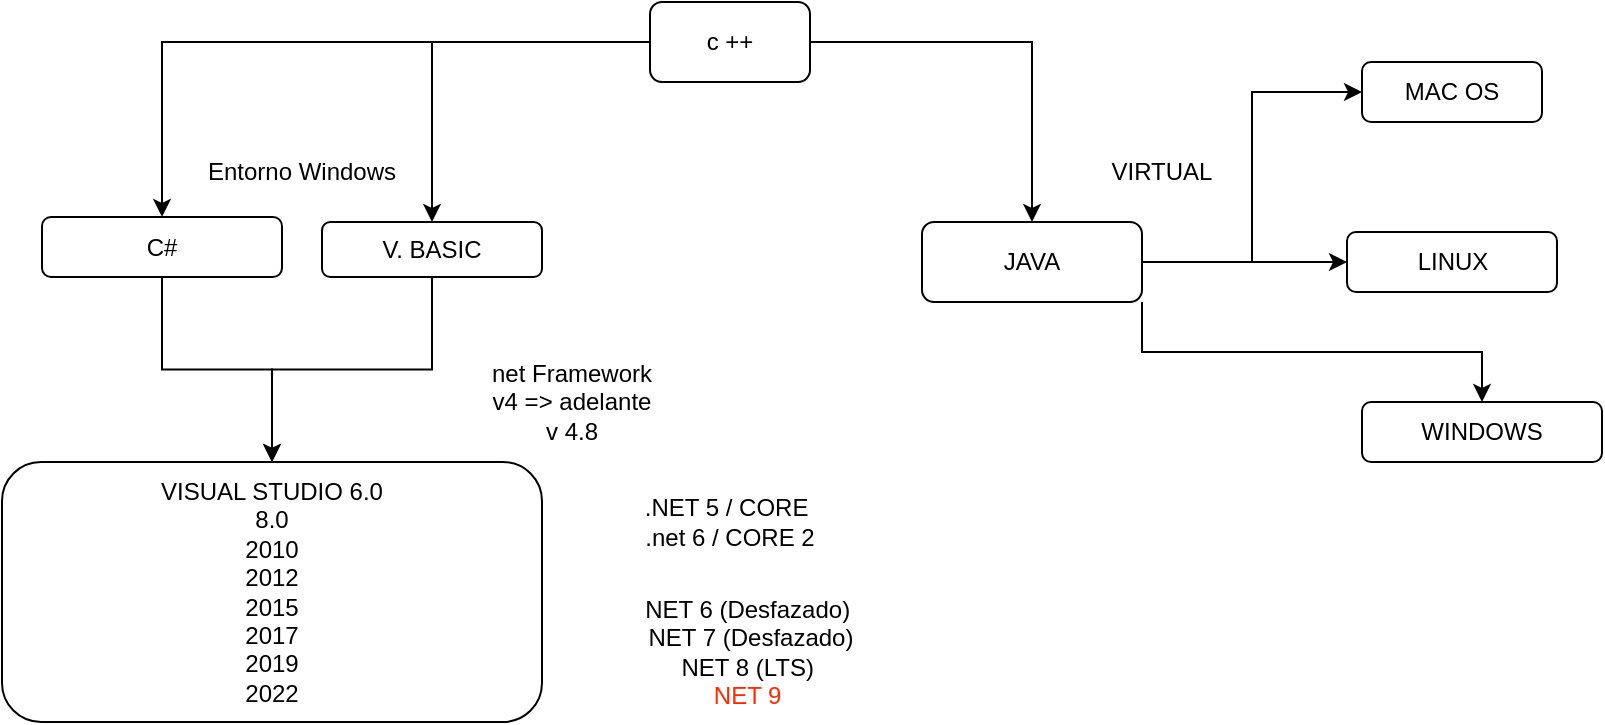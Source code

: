 <mxfile version="20.3.0" type="device" pages="2"><diagram id="q1V2aB8ZC-vL84Ey_VpW" name="HISTORIA"><mxGraphModel dx="981" dy="597" grid="1" gridSize="10" guides="1" tooltips="1" connect="1" arrows="1" fold="1" page="1" pageScale="1" pageWidth="827" pageHeight="1169" math="0" shadow="0"><root><mxCell id="0"/><mxCell id="1" parent="0"/><mxCell id="L535Mx0fg7tYFSCE0tfp-3" value="" style="edgeStyle=orthogonalEdgeStyle;rounded=0;orthogonalLoop=1;jettySize=auto;html=1;" edge="1" parent="1" source="L535Mx0fg7tYFSCE0tfp-1" target="L535Mx0fg7tYFSCE0tfp-2"><mxGeometry relative="1" as="geometry"/></mxCell><mxCell id="L535Mx0fg7tYFSCE0tfp-5" value="" style="edgeStyle=orthogonalEdgeStyle;rounded=0;orthogonalLoop=1;jettySize=auto;html=1;" edge="1" parent="1" source="L535Mx0fg7tYFSCE0tfp-1" target="L535Mx0fg7tYFSCE0tfp-4"><mxGeometry relative="1" as="geometry"/></mxCell><mxCell id="L535Mx0fg7tYFSCE0tfp-14" value="" style="edgeStyle=orthogonalEdgeStyle;rounded=0;orthogonalLoop=1;jettySize=auto;html=1;" edge="1" parent="1" source="L535Mx0fg7tYFSCE0tfp-1" target="L535Mx0fg7tYFSCE0tfp-13"><mxGeometry relative="1" as="geometry"/></mxCell><mxCell id="L535Mx0fg7tYFSCE0tfp-1" value="c ++" style="rounded=1;whiteSpace=wrap;html=1;" vertex="1" parent="1"><mxGeometry x="334" y="30" width="80" height="40" as="geometry"/></mxCell><mxCell id="L535Mx0fg7tYFSCE0tfp-18" style="edgeStyle=orthogonalEdgeStyle;rounded=0;orthogonalLoop=1;jettySize=auto;html=1;entryX=0.5;entryY=0;entryDx=0;entryDy=0;" edge="1" parent="1" source="L535Mx0fg7tYFSCE0tfp-2" target="L535Mx0fg7tYFSCE0tfp-17"><mxGeometry relative="1" as="geometry"/></mxCell><mxCell id="L535Mx0fg7tYFSCE0tfp-2" value="C#" style="whiteSpace=wrap;html=1;rounded=1;" vertex="1" parent="1"><mxGeometry x="30" y="137.5" width="120" height="30" as="geometry"/></mxCell><mxCell id="L535Mx0fg7tYFSCE0tfp-7" value="" style="edgeStyle=orthogonalEdgeStyle;rounded=0;orthogonalLoop=1;jettySize=auto;html=1;entryX=0;entryY=0.5;entryDx=0;entryDy=0;" edge="1" parent="1" source="L535Mx0fg7tYFSCE0tfp-4" target="L535Mx0fg7tYFSCE0tfp-6"><mxGeometry relative="1" as="geometry"/></mxCell><mxCell id="L535Mx0fg7tYFSCE0tfp-9" value="" style="edgeStyle=orthogonalEdgeStyle;rounded=0;orthogonalLoop=1;jettySize=auto;html=1;" edge="1" parent="1" source="L535Mx0fg7tYFSCE0tfp-4" target="L535Mx0fg7tYFSCE0tfp-8"><mxGeometry relative="1" as="geometry"/></mxCell><mxCell id="L535Mx0fg7tYFSCE0tfp-11" value="" style="edgeStyle=orthogonalEdgeStyle;rounded=0;orthogonalLoop=1;jettySize=auto;html=1;exitX=1;exitY=1;exitDx=0;exitDy=0;" edge="1" parent="1" source="L535Mx0fg7tYFSCE0tfp-4" target="L535Mx0fg7tYFSCE0tfp-10"><mxGeometry relative="1" as="geometry"/></mxCell><mxCell id="L535Mx0fg7tYFSCE0tfp-4" value="JAVA" style="whiteSpace=wrap;html=1;rounded=1;" vertex="1" parent="1"><mxGeometry x="470" y="140" width="110" height="40" as="geometry"/></mxCell><mxCell id="L535Mx0fg7tYFSCE0tfp-6" value="MAC OS" style="whiteSpace=wrap;html=1;rounded=1;" vertex="1" parent="1"><mxGeometry x="690" y="60" width="90" height="30" as="geometry"/></mxCell><mxCell id="L535Mx0fg7tYFSCE0tfp-8" value="LINUX" style="whiteSpace=wrap;html=1;rounded=1;" vertex="1" parent="1"><mxGeometry x="682.5" y="145" width="105" height="30" as="geometry"/></mxCell><mxCell id="L535Mx0fg7tYFSCE0tfp-10" value="WINDOWS" style="whiteSpace=wrap;html=1;rounded=1;" vertex="1" parent="1"><mxGeometry x="690" y="230" width="120" height="30" as="geometry"/></mxCell><mxCell id="L535Mx0fg7tYFSCE0tfp-12" value="VIRTUAL" style="text;html=1;strokeColor=none;fillColor=none;align=center;verticalAlign=middle;whiteSpace=wrap;rounded=0;" vertex="1" parent="1"><mxGeometry x="560" y="100" width="60" height="30" as="geometry"/></mxCell><mxCell id="L535Mx0fg7tYFSCE0tfp-19" style="edgeStyle=orthogonalEdgeStyle;rounded=0;orthogonalLoop=1;jettySize=auto;html=1;entryX=0.5;entryY=0;entryDx=0;entryDy=0;" edge="1" parent="1" source="L535Mx0fg7tYFSCE0tfp-13" target="L535Mx0fg7tYFSCE0tfp-17"><mxGeometry relative="1" as="geometry"/></mxCell><mxCell id="L535Mx0fg7tYFSCE0tfp-13" value="V. BASIC" style="whiteSpace=wrap;html=1;rounded=1;" vertex="1" parent="1"><mxGeometry x="170" y="140" width="110" height="27.5" as="geometry"/></mxCell><mxCell id="L535Mx0fg7tYFSCE0tfp-16" value="Entorno Windows" style="text;html=1;strokeColor=none;fillColor=none;align=center;verticalAlign=middle;whiteSpace=wrap;rounded=0;" vertex="1" parent="1"><mxGeometry x="110" y="100" width="100" height="30" as="geometry"/></mxCell><mxCell id="L535Mx0fg7tYFSCE0tfp-17" value="VISUAL STUDIO 6.0&lt;br&gt;8.0&lt;br&gt;2010&lt;br&gt;2012&lt;br&gt;2015&lt;br&gt;2017&lt;br&gt;2019&lt;br&gt;2022" style="rounded=1;whiteSpace=wrap;html=1;" vertex="1" parent="1"><mxGeometry x="10" y="260" width="270" height="130" as="geometry"/></mxCell><mxCell id="L535Mx0fg7tYFSCE0tfp-20" value="net Framework&lt;br&gt;v4 =&amp;gt; adelante&lt;br&gt;v 4.8" style="text;html=1;strokeColor=none;fillColor=none;align=center;verticalAlign=middle;whiteSpace=wrap;rounded=0;" vertex="1" parent="1"><mxGeometry x="220" y="210" width="150" height="40" as="geometry"/></mxCell><mxCell id="L535Mx0fg7tYFSCE0tfp-21" value=".NET 5 / CORE&amp;nbsp;&lt;br&gt;.net 6 / CORE 2" style="text;html=1;strokeColor=none;fillColor=none;align=center;verticalAlign=middle;whiteSpace=wrap;rounded=0;" vertex="1" parent="1"><mxGeometry x="299" y="270" width="150" height="40" as="geometry"/></mxCell><mxCell id="L535Mx0fg7tYFSCE0tfp-22" value="NET 6 (Desfazado)&amp;nbsp;&lt;br&gt;NET 7 (Desfazado)&lt;br&gt;NET 8 (LTS)&amp;nbsp;&lt;br&gt;&lt;font color=&quot;#ff2a00&quot;&gt;NET 9&amp;nbsp;&lt;/font&gt;" style="text;html=1;strokeColor=none;fillColor=none;align=center;verticalAlign=middle;whiteSpace=wrap;rounded=0;" vertex="1" parent="1"><mxGeometry x="299" y="320" width="171" height="70" as="geometry"/></mxCell></root></mxGraphModel></diagram><diagram id="C17dvnbcmOTD8ElJ9CDl" name="TIPOS DE APLICACIONES"><mxGraphModel dx="1422" dy="865" grid="1" gridSize="10" guides="1" tooltips="1" connect="1" arrows="1" fold="1" page="1" pageScale="1" pageWidth="827" pageHeight="1169" math="0" shadow="0"><root><mxCell id="0"/><mxCell id="1" parent="0"/><mxCell id="WORLnO7P15zmLxOM4WIn-1" value="&lt;font color=&quot;#000000&quot;&gt;C#&lt;/font&gt;" style="rounded=1;whiteSpace=wrap;html=1;fontColor=#FF2A00;" vertex="1" parent="1"><mxGeometry x="369" y="10" width="90" height="40" as="geometry"/></mxCell><mxCell id="WORLnO7P15zmLxOM4WIn-4" value="" style="edgeStyle=orthogonalEdgeStyle;rounded=0;orthogonalLoop=1;jettySize=auto;html=1;fontColor=#000000;" edge="1" parent="1" source="WORLnO7P15zmLxOM4WIn-2" target="WORLnO7P15zmLxOM4WIn-3"><mxGeometry relative="1" as="geometry"/></mxCell><mxCell id="WORLnO7P15zmLxOM4WIn-6" value="" style="edgeStyle=orthogonalEdgeStyle;rounded=0;orthogonalLoop=1;jettySize=auto;html=1;fontColor=#000000;" edge="1" parent="1" source="WORLnO7P15zmLxOM4WIn-2" target="WORLnO7P15zmLxOM4WIn-5"><mxGeometry relative="1" as="geometry"/></mxCell><mxCell id="WORLnO7P15zmLxOM4WIn-2" value="APP CONSOLA" style="rounded=1;whiteSpace=wrap;html=1;fontColor=#000000;" vertex="1" parent="1"><mxGeometry x="110" y="150" width="120" height="40" as="geometry"/></mxCell><mxCell id="WORLnO7P15zmLxOM4WIn-3" value="NORMALES&lt;br&gt;BATCH" style="whiteSpace=wrap;html=1;fontColor=#000000;rounded=1;" vertex="1" parent="1"><mxGeometry x="10" y="320" width="120" height="60" as="geometry"/></mxCell><mxCell id="WORLnO7P15zmLxOM4WIn-5" value="SEGUNDO PLANO&lt;br&gt;WORK SERVICES" style="whiteSpace=wrap;html=1;fontColor=#000000;rounded=1;" vertex="1" parent="1"><mxGeometry x="200" y="320" width="120" height="60" as="geometry"/></mxCell><mxCell id="WORLnO7P15zmLxOM4WIn-9" value="Cada cierto tiempo" style="edgeStyle=orthogonalEdgeStyle;rounded=0;orthogonalLoop=1;jettySize=auto;html=1;entryX=1;entryY=0.75;entryDx=0;entryDy=0;fontColor=#000000;exitX=0.5;exitY=1;exitDx=0;exitDy=0;" edge="1" parent="1" source="WORLnO7P15zmLxOM4WIn-5" target="WORLnO7P15zmLxOM4WIn-5"><mxGeometry relative="1" as="geometry"/></mxCell><mxCell id="WORLnO7P15zmLxOM4WIn-11" style="edgeStyle=orthogonalEdgeStyle;rounded=0;orthogonalLoop=1;jettySize=auto;html=1;fontColor=#000000;" edge="1" parent="1" source="WORLnO7P15zmLxOM4WIn-10" target="WORLnO7P15zmLxOM4WIn-3"><mxGeometry relative="1" as="geometry"/></mxCell><mxCell id="WORLnO7P15zmLxOM4WIn-10" value="Actor" style="shape=umlActor;verticalLabelPosition=bottom;verticalAlign=top;html=1;outlineConnect=0;fontColor=#000000;" vertex="1" parent="1"><mxGeometry x="55" y="525" width="30" height="60" as="geometry"/></mxCell><mxCell id="WORLnO7P15zmLxOM4WIn-15" value="" style="edgeStyle=orthogonalEdgeStyle;rounded=0;orthogonalLoop=1;jettySize=auto;html=1;fontColor=#000000;" edge="1" parent="1" source="WORLnO7P15zmLxOM4WIn-13" target="WORLnO7P15zmLxOM4WIn-14"><mxGeometry relative="1" as="geometry"/></mxCell><mxCell id="WORLnO7P15zmLxOM4WIn-13" value="APP ESCRITORIO" style="rounded=1;whiteSpace=wrap;html=1;fontColor=#000000;" vertex="1" parent="1"><mxGeometry x="380" y="140" width="120" height="60" as="geometry"/></mxCell><mxCell id="WORLnO7P15zmLxOM4WIn-14" value="WINDDOWS FORM" style="whiteSpace=wrap;html=1;fontColor=#000000;rounded=1;" vertex="1" parent="1"><mxGeometry x="380" y="280" width="120" height="60" as="geometry"/></mxCell><mxCell id="WORLnO7P15zmLxOM4WIn-18" value="" style="edgeStyle=orthogonalEdgeStyle;rounded=0;orthogonalLoop=1;jettySize=auto;html=1;fontColor=#000000;" edge="1" parent="1" source="WORLnO7P15zmLxOM4WIn-16" target="WORLnO7P15zmLxOM4WIn-17"><mxGeometry relative="1" as="geometry"/></mxCell><mxCell id="WORLnO7P15zmLxOM4WIn-16" value="APP&amp;nbsp;&lt;br&gt;BACK END" style="rounded=1;whiteSpace=wrap;html=1;fontColor=#000000;" vertex="1" parent="1"><mxGeometry x="820" y="130" width="120" height="60" as="geometry"/></mxCell><mxCell id="WORLnO7P15zmLxOM4WIn-20" value="" style="edgeStyle=orthogonalEdgeStyle;rounded=0;orthogonalLoop=1;jettySize=auto;html=1;fontColor=#000000;" edge="1" parent="1" source="WORLnO7P15zmLxOM4WIn-17" target="WORLnO7P15zmLxOM4WIn-19"><mxGeometry relative="1" as="geometry"/></mxCell><mxCell id="WORLnO7P15zmLxOM4WIn-17" value="END POINT'S&lt;br&gt;API'S" style="whiteSpace=wrap;html=1;fontColor=#000000;rounded=1;" vertex="1" parent="1"><mxGeometry x="820" y="270" width="120" height="60" as="geometry"/></mxCell><mxCell id="WORLnO7P15zmLxOM4WIn-22" value="" style="edgeStyle=orthogonalEdgeStyle;rounded=0;orthogonalLoop=1;jettySize=auto;html=1;fontColor=#000000;" edge="1" parent="1" source="WORLnO7P15zmLxOM4WIn-19" target="WORLnO7P15zmLxOM4WIn-21"><mxGeometry relative="1" as="geometry"/></mxCell><mxCell id="WORLnO7P15zmLxOM4WIn-19" value="WWW.GalaxyTraining.com.pe/cursos/&lt;br&gt;netDeveloper/2025-04/listar-alumnos" style="whiteSpace=wrap;html=1;fontColor=#000000;rounded=1;" vertex="1" parent="1"><mxGeometry x="700" y="410" width="235" height="50" as="geometry"/></mxCell><mxCell id="WORLnO7P15zmLxOM4WIn-21" value="Retorna la lista de alumnos" style="whiteSpace=wrap;html=1;fontColor=#000000;rounded=1;" vertex="1" parent="1"><mxGeometry x="757.5" y="535" width="120" height="60" as="geometry"/></mxCell><mxCell id="WORLnO7P15zmLxOM4WIn-23" value="" style="edgeStyle=orthogonalEdgeStyle;rounded=0;orthogonalLoop=1;jettySize=auto;html=1;fontColor=#000000;" edge="1" parent="1" source="WORLnO7P15zmLxOM4WIn-24" target="WORLnO7P15zmLxOM4WIn-25"><mxGeometry relative="1" as="geometry"/></mxCell><mxCell id="WORLnO7P15zmLxOM4WIn-24" value="APP WEB" style="rounded=1;whiteSpace=wrap;html=1;fontColor=#000000;" vertex="1" parent="1"><mxGeometry x="550" y="140" width="120" height="60" as="geometry"/></mxCell><mxCell id="WORLnO7P15zmLxOM4WIn-25" value="FORM WEB" style="whiteSpace=wrap;html=1;fontColor=#000000;rounded=1;" vertex="1" parent="1"><mxGeometry x="550" y="280" width="120" height="60" as="geometry"/></mxCell><mxCell id="WORLnO7P15zmLxOM4WIn-28" value="MAUI" style="edgeStyle=orthogonalEdgeStyle;rounded=0;orthogonalLoop=1;jettySize=auto;html=1;fontColor=#000000;" edge="1" parent="1" source="WORLnO7P15zmLxOM4WIn-26" target="WORLnO7P15zmLxOM4WIn-27"><mxGeometry relative="1" as="geometry"/></mxCell><mxCell id="WORLnO7P15zmLxOM4WIn-26" value="APP MOVIL" style="rounded=1;whiteSpace=wrap;html=1;fontColor=#000000;" vertex="1" parent="1"><mxGeometry x="1070" y="130" width="120" height="60" as="geometry"/></mxCell><mxCell id="WORLnO7P15zmLxOM4WIn-30" value="" style="edgeStyle=orthogonalEdgeStyle;rounded=0;orthogonalLoop=1;jettySize=auto;html=1;fontColor=#000000;" edge="1" parent="1" source="WORLnO7P15zmLxOM4WIn-27" target="WORLnO7P15zmLxOM4WIn-29"><mxGeometry relative="1" as="geometry"/></mxCell><mxCell id="WORLnO7P15zmLxOM4WIn-32" value="" style="edgeStyle=orthogonalEdgeStyle;rounded=0;orthogonalLoop=1;jettySize=auto;html=1;fontColor=#000000;" edge="1" parent="1" source="WORLnO7P15zmLxOM4WIn-27" target="WORLnO7P15zmLxOM4WIn-31"><mxGeometry relative="1" as="geometry"/></mxCell><mxCell id="WORLnO7P15zmLxOM4WIn-27" value="XAMARIN" style="whiteSpace=wrap;html=1;fontColor=#000000;rounded=1;" vertex="1" parent="1"><mxGeometry x="1070" y="270" width="120" height="60" as="geometry"/></mxCell><mxCell id="WORLnO7P15zmLxOM4WIn-29" value="ANDROID" style="whiteSpace=wrap;html=1;fontColor=#000000;rounded=1;" vertex="1" parent="1"><mxGeometry x="990" y="410" width="120" height="60" as="geometry"/></mxCell><mxCell id="WORLnO7P15zmLxOM4WIn-34" value="" style="edgeStyle=orthogonalEdgeStyle;rounded=0;orthogonalLoop=1;jettySize=auto;html=1;fontColor=#000000;" edge="1" parent="1" source="WORLnO7P15zmLxOM4WIn-31" target="WORLnO7P15zmLxOM4WIn-33"><mxGeometry relative="1" as="geometry"/></mxCell><mxCell id="WORLnO7P15zmLxOM4WIn-31" value="IOS" style="whiteSpace=wrap;html=1;fontColor=#000000;rounded=1;" vertex="1" parent="1"><mxGeometry x="1150" y="410" width="120" height="60" as="geometry"/></mxCell><mxCell id="WORLnO7P15zmLxOM4WIn-33" value="MAC" style="whiteSpace=wrap;html=1;fontColor=#000000;rounded=1;" vertex="1" parent="1"><mxGeometry x="1150" y="550" width="120" height="60" as="geometry"/></mxCell><mxCell id="WORLnO7P15zmLxOM4WIn-35" value="ARQUITECTURA&lt;br&gt;DE SOFTWARE" style="rounded=1;whiteSpace=wrap;html=1;fontColor=#000000;" vertex="1" parent="1"><mxGeometry x="485" y="680" width="120" height="60" as="geometry"/></mxCell><mxCell id="WORLnO7P15zmLxOM4WIn-36" value="" style="endArrow=none;html=1;rounded=0;fontColor=#000000;" edge="1" parent="1"><mxGeometry width="50" height="50" relative="1" as="geometry"><mxPoint x="640" y="1150" as="sourcePoint"/><mxPoint x="640" y="680" as="targetPoint"/></mxGeometry></mxCell><mxCell id="WORLnO7P15zmLxOM4WIn-37" value="MONOLITICAS" style="text;html=1;strokeColor=none;fillColor=none;align=center;verticalAlign=middle;whiteSpace=wrap;rounded=0;fontColor=#000000;" vertex="1" parent="1"><mxGeometry x="135" y="740" width="160" height="30" as="geometry"/></mxCell><mxCell id="WORLnO7P15zmLxOM4WIn-38" value="MICROSERVICIOS" style="text;html=1;strokeColor=none;fillColor=none;align=center;verticalAlign=middle;whiteSpace=wrap;rounded=0;fontColor=#000000;" vertex="1" parent="1"><mxGeometry x="842" y="730" width="160" height="30" as="geometry"/></mxCell><mxCell id="WORLnO7P15zmLxOM4WIn-39" value="MVC" style="rounded=1;whiteSpace=wrap;html=1;fontColor=#000000;" vertex="1" parent="1"><mxGeometry x="55" y="830" width="120" height="60" as="geometry"/></mxCell><mxCell id="WORLnO7P15zmLxOM4WIn-40" value="MVVC" style="rounded=1;whiteSpace=wrap;html=1;fontColor=#000000;" vertex="1" parent="1"><mxGeometry x="195" y="830" width="120" height="60" as="geometry"/></mxCell><mxCell id="WORLnO7P15zmLxOM4WIn-41" value="CLEAN ARQUITECTURE" style="rounded=1;whiteSpace=wrap;html=1;fontColor=#000000;" vertex="1" parent="1"><mxGeometry x="55" y="920" width="120" height="60" as="geometry"/></mxCell><mxCell id="WORLnO7P15zmLxOM4WIn-42" value="HEXAGONAL" style="rounded=1;whiteSpace=wrap;html=1;fontColor=#000000;" vertex="1" parent="1"><mxGeometry x="215" y="920" width="120" height="60" as="geometry"/></mxCell><mxCell id="WORLnO7P15zmLxOM4WIn-43" value="Cuando no se requiera una alta disponibilidad" style="text;html=1;strokeColor=none;fillColor=none;align=center;verticalAlign=middle;whiteSpace=wrap;rounded=0;fontColor=#000000;" vertex="1" parent="1"><mxGeometry x="145" y="1070" width="160" height="30" as="geometry"/></mxCell><mxCell id="WORLnO7P15zmLxOM4WIn-44" value="Alta disponibilidad" style="text;html=1;strokeColor=none;fillColor=none;align=center;verticalAlign=middle;whiteSpace=wrap;rounded=0;fontColor=#000000;" vertex="1" parent="1"><mxGeometry x="790" y="830" width="160" height="30" as="geometry"/></mxCell></root></mxGraphModel></diagram></mxfile>
